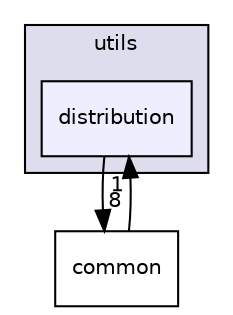 digraph "distribution" {
  compound=true
  node [ fontsize="10", fontname="Helvetica"];
  edge [ labelfontsize="10", labelfontname="Helvetica"];
  subgraph clusterdir_313caf1132e152dd9b58bea13a4052ca {
    graph [ bgcolor="#ddddee", pencolor="black", label="utils" fontname="Helvetica", fontsize="10", URL="dir_313caf1132e152dd9b58bea13a4052ca.html"]
  dir_ca1a855c9d42782f8d691d546fc9ff38 [shape=box, label="distribution", style="filled", fillcolor="#eeeeff", pencolor="black", URL="dir_ca1a855c9d42782f8d691d546fc9ff38.html"];
  }
  dir_bf12584007c722bc233481bc9c6db799 [shape=box label="common" URL="dir_bf12584007c722bc233481bc9c6db799.html"];
  dir_bf12584007c722bc233481bc9c6db799->dir_ca1a855c9d42782f8d691d546fc9ff38 [headlabel="1", labeldistance=1.5 headhref="dir_000002_000016.html"];
  dir_ca1a855c9d42782f8d691d546fc9ff38->dir_bf12584007c722bc233481bc9c6db799 [headlabel="8", labeldistance=1.5 headhref="dir_000016_000002.html"];
}
